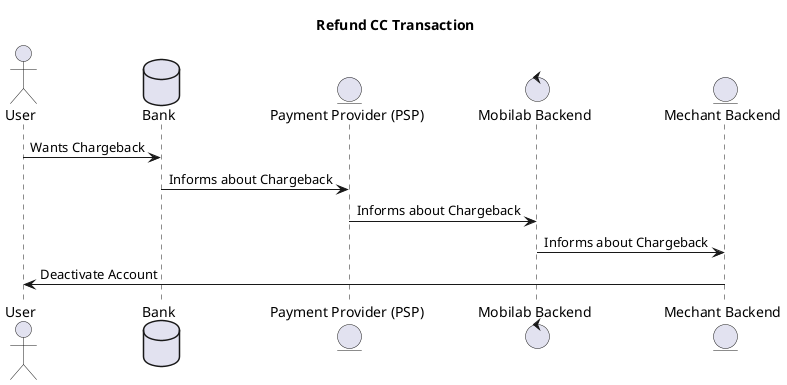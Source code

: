 @startuml

title "Refund CC Transaction"

actor "User" as User
database "Bank" as Bank
entity "Payment Provider (PSP)" as PSP
control "Mobilab Backend" as MBE
entity "Mechant Backend" as MEC

User -> Bank: Wants Chargeback
Bank -> PSP: Informs about Chargeback
PSP -> MBE: Informs about Chargeback
MBE -> MEC: Informs about Chargeback
MEC -> User: Deactivate Account

@enduml